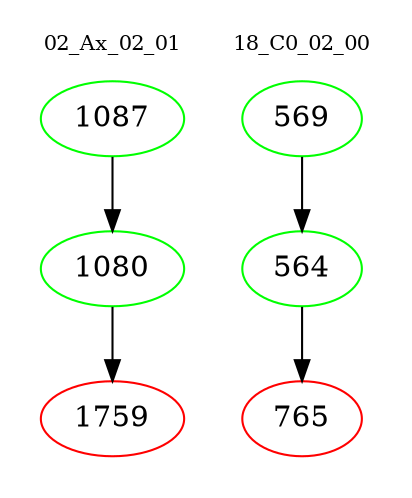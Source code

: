 digraph{
subgraph cluster_0 {
color = white
label = "02_Ax_02_01";
fontsize=10;
T0_1087 [label="1087", color="green"]
T0_1087 -> T0_1080 [color="black"]
T0_1080 [label="1080", color="green"]
T0_1080 -> T0_1759 [color="black"]
T0_1759 [label="1759", color="red"]
}
subgraph cluster_1 {
color = white
label = "18_C0_02_00";
fontsize=10;
T1_569 [label="569", color="green"]
T1_569 -> T1_564 [color="black"]
T1_564 [label="564", color="green"]
T1_564 -> T1_765 [color="black"]
T1_765 [label="765", color="red"]
}
}
